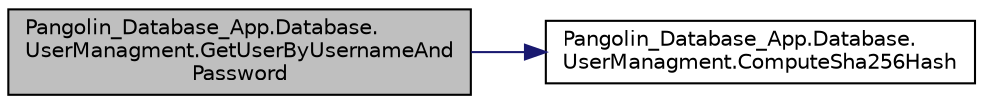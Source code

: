 digraph "Pangolin_Database_App.Database.UserManagment.GetUserByUsernameAndPassword"
{
 // LATEX_PDF_SIZE
  edge [fontname="Helvetica",fontsize="10",labelfontname="Helvetica",labelfontsize="10"];
  node [fontname="Helvetica",fontsize="10",shape=record];
  rankdir="LR";
  Node1 [label="Pangolin_Database_App.Database.\lUserManagment.GetUserByUsernameAnd\lPassword",height=0.2,width=0.4,color="black", fillcolor="grey75", style="filled", fontcolor="black",tooltip="returns user by username and password"];
  Node1 -> Node2 [color="midnightblue",fontsize="10",style="solid"];
  Node2 [label="Pangolin_Database_App.Database.\lUserManagment.ComputeSha256Hash",height=0.2,width=0.4,color="black", fillcolor="white", style="filled",URL="$class_pangolin___database___app_1_1_database_1_1_user_managment.html#a5e3271e7094c808a9569d0835f3c1130",tooltip="Used for hashing user passwords"];
}

